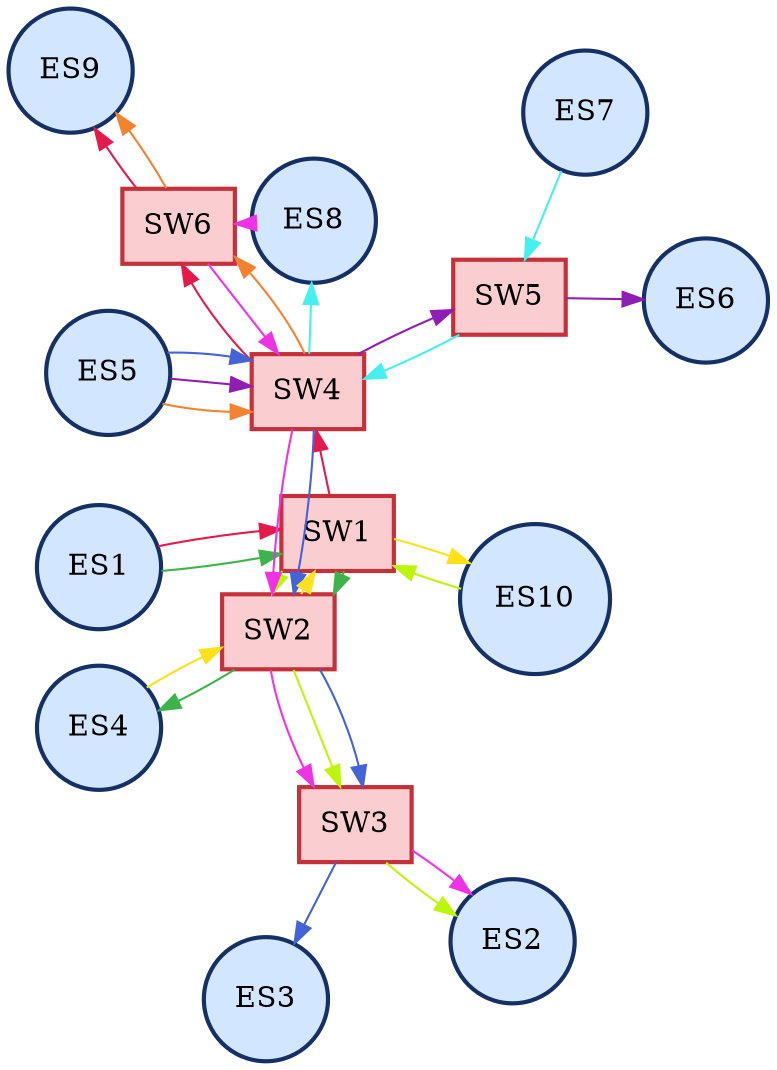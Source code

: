 digraph G {
    forcelabels=true;
    overlap=false;
    layout="neato";
    node [style="filled,bold"];
    node [shape=circle];
    
    /* NODES */
    "ES1" [label=<ES1>; color="#143065"; fillcolor="#d2e6ff"];
    "SW1" [label=<SW1>; color="#c53039"; fillcolor="#faced0"; shape="box"];
    "SW4" [label=<SW4>; color="#c53039"; fillcolor="#faced0"; shape="box"];
    "SW6" [label=<SW6>; color="#c53039"; fillcolor="#faced0"; shape="box"];
    "ES9" [label=<ES9>; color="#143065"; fillcolor="#d2e6ff"];
    "SW2" [label=<SW2>; color="#c53039"; fillcolor="#faced0"; shape="box"];
    "ES4" [label=<ES4>; color="#143065"; fillcolor="#d2e6ff"];
    "ES10" [label=<ES10>; color="#143065"; fillcolor="#d2e6ff"];
    "ES5" [label=<ES5>; color="#143065"; fillcolor="#d2e6ff"];
    "SW3" [label=<SW3>; color="#c53039"; fillcolor="#faced0"; shape="box"];
    "ES3" [label=<ES3>; color="#143065"; fillcolor="#d2e6ff"];
    "SW5" [label=<SW5>; color="#c53039"; fillcolor="#faced0"; shape="box"];
    "ES6" [label=<ES6>; color="#143065"; fillcolor="#d2e6ff"];
    "ES7" [label=<ES7>; color="#143065"; fillcolor="#d2e6ff"];
    "ES8" [label=<ES8>; color="#143065"; fillcolor="#d2e6ff"];
    "ES2" [label=<ES2>; color="#143065"; fillcolor="#d2e6ff"];
    
    /* EDGES */
    "ES1" -> "SW1" [color="#e6194b"];
    "SW1" -> "SW4" [color="#e6194b"];
    "SW4" -> "SW6" [color="#e6194b"];
    "SW6" -> "ES9" [color="#e6194b"];
    "ES1" -> "SW1" [color="#3cb44b"];
    "SW1" -> "SW2" [color="#3cb44b"];
    "SW2" -> "ES4" [color="#3cb44b"];
    "ES4" -> "SW2" [color="#ffe119"];
    "SW2" -> "SW1" [color="#ffe119"];
    "SW1" -> "ES10" [color="#ffe119"];
    "ES5" -> "SW4" [color="#4363d8"];
    "SW4" -> "SW2" [color="#4363d8"];
    "SW2" -> "SW3" [color="#4363d8"];
    "SW3" -> "ES3" [color="#4363d8"];
    "ES5" -> "SW4" [color="#f58231"];
    "SW4" -> "SW6" [color="#f58231"];
    "SW6" -> "ES9" [color="#f58231"];
    "ES5" -> "SW4" [color="#911eb4"];
    "SW4" -> "SW5" [color="#911eb4"];
    "SW5" -> "ES6" [color="#911eb4"];
    "ES7" -> "SW5" [color="#46f0f0"];
    "SW5" -> "SW4" [color="#46f0f0"];
    "SW4" -> "ES8" [color="#46f0f0"];
    "ES8" -> "SW6" [color="#f032e6"];
    "SW6" -> "SW4" [color="#f032e6"];
    "SW4" -> "SW2" [color="#f032e6"];
    "SW2" -> "SW3" [color="#f032e6"];
    "SW3" -> "ES2" [color="#f032e6"];
    "ES10" -> "SW1" [color="#bcf60c"];
    "SW1" -> "SW2" [color="#bcf60c"];
    "SW2" -> "SW3" [color="#bcf60c"];
    "SW3" -> "ES2" [color="#bcf60c"];
}